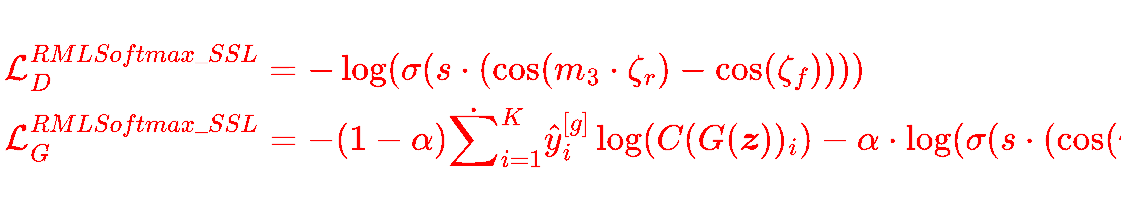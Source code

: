 <mxfile version="22.1.4" type="github">
  <diagram name="Page-1" id="X8_yNPGJ9M-oAsI4BwFP">
    <mxGraphModel dx="989" dy="570" grid="1" gridSize="10" guides="1" tooltips="1" connect="1" arrows="1" fold="1" page="1" pageScale="1" pageWidth="3200" pageHeight="5500" math="1" shadow="0">
      <root>
        <mxCell id="0" />
        <mxCell id="1" parent="0" />
        <mxCell id="c3ieAX2ZFSlNz4iBocQw-1" value="$$\mathcal{L}_D^{RMLSoftmax\_SSL} =&#xa;    -\log(\sigma(s\cdot (\cos(m_3\cdot \zeta_r) - \cos(\zeta_f))))$$&#xa;" style="text;whiteSpace=wrap;fontSize=15;fontColor=#FF0000;" vertex="1" parent="1">
          <mxGeometry x="350" y="240" width="560" height="110" as="geometry" />
        </mxCell>
        <mxCell id="c3ieAX2ZFSlNz4iBocQw-2" value="&lt;span style=&quot;caret-color: rgb(255, 0, 0); color: rgb(255, 0, 0); font-family: Helvetica; font-size: 15px; font-style: normal; font-variant-caps: normal; font-weight: 400; letter-spacing: normal; text-align: left; text-indent: 0px; text-transform: none; word-spacing: 0px; -webkit-text-stroke-width: 0px; background-color: rgb(251, 251, 251); text-decoration: none; float: none; display: inline !important;&quot;&gt;$$\mathcal{L}_G^{RMLSoftmax\_SSL} = -(1-\alpha) \dot \sum_{i=1}^{K}\hat{y}_i^{[g]} \log(C(G(\boldsymbol{z}))_i) -\alpha \cdot &amp;nbsp;\log(\sigma(s \cdot (\cos(m_3\cdot \zeta_f) - \cos(\zeta_r))))$$&lt;/span&gt;" style="text;whiteSpace=wrap;html=1;" vertex="1" parent="1">
          <mxGeometry x="350" y="270" width="560" height="80" as="geometry" />
        </mxCell>
      </root>
    </mxGraphModel>
  </diagram>
</mxfile>

